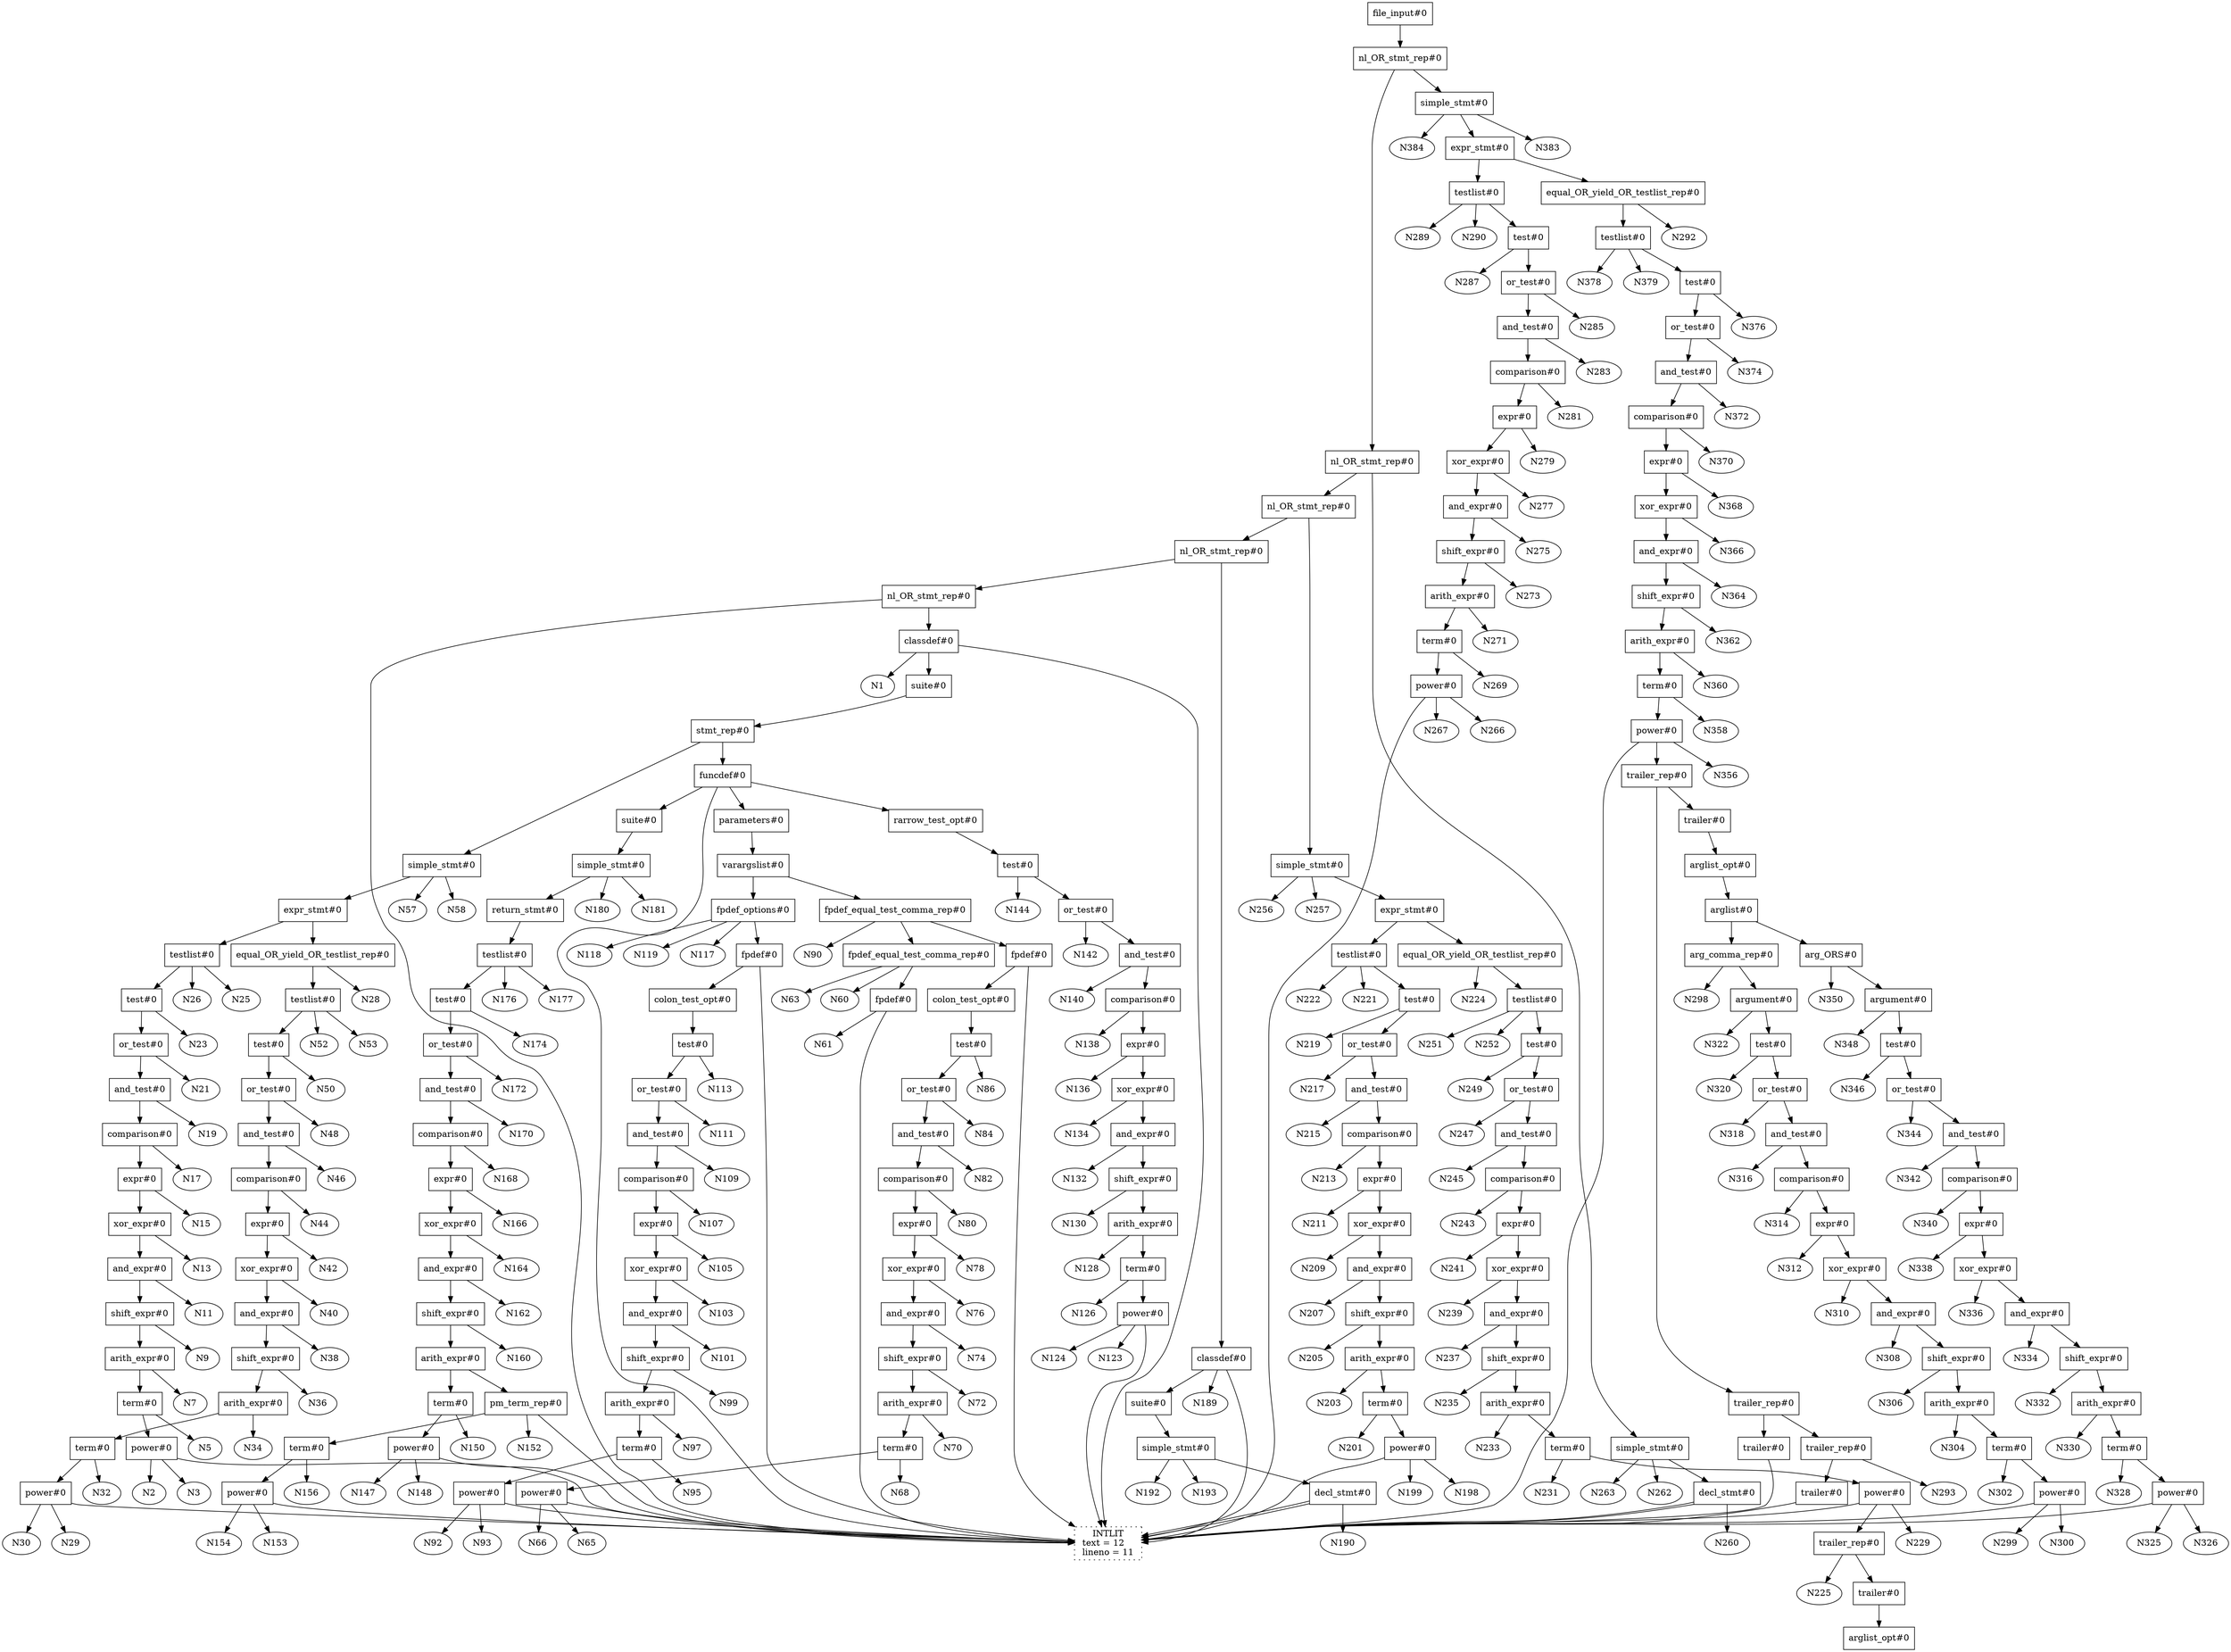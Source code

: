 digraph {
N387 [shape=box label="file_input#0"];
N387 -> N386;
N386 [shape=box label="nl_OR_stmt_rep#0"];
N386 -> N265;
N265 [shape=box label="nl_OR_stmt_rep#0"];
N265 -> N259;
N259 [shape=box label="nl_OR_stmt_rep#0"];
N259 -> N197;
N197 [shape=box label="nl_OR_stmt_rep#0"];
N197 -> N188;
N188 [shape=box label="nl_OR_stmt_rep#0"];
N188 -> N0;
N188 -> N187;
N187 [shape=box label="classdef#0"];
N187 -> N0;
N0 [shape=box style=dotted label=" NAME \n text = Ass \l lineno = 1 \l"];
N187 -> N1;
N187 -> N186;
N186 [shape=box label="suite#0"];
N186 -> N185;
N185 [shape=box label="stmt_rep#0"];
N185 -> N59;
N59 [shape=box label="simple_stmt#0"];
N59 -> N56;
N56 [shape=box label="expr_stmt#0"];
N56 -> N27;
N27 [shape=box label="testlist#0"];
N27 -> N24;
N24 [shape=box label="test#0"];
N24 -> N22;
N22 [shape=box label="or_test#0"];
N22 -> N20;
N20 [shape=box label="and_test#0"];
N20 -> N18;
N18 [shape=box label="comparison#0"];
N18 -> N16;
N16 [shape=box label="expr#0"];
N16 -> N14;
N14 [shape=box label="xor_expr#0"];
N14 -> N12;
N12 [shape=box label="and_expr#0"];
N12 -> N10;
N10 [shape=box label="shift_expr#0"];
N10 -> N8;
N8 [shape=box label="arith_expr#0"];
N8 -> N6;
N6 [shape=box label="term#0"];
N6 -> N4;
N4 [shape=box label="power#0"];
N4 -> N0;
N0 [shape=box style=dotted label=" NAME \n text = b \l lineno = 2 \l"];
N4 -> N2;
N4 -> N3;
N6 -> N5;
N8 -> N7;
N10 -> N9;
N12 -> N11;
N14 -> N13;
N16 -> N15;
N18 -> N17;
N20 -> N19;
N22 -> N21;
N24 -> N23;
N27 -> N25;
N27 -> N26;
N56 -> N55;
N55 [shape=box label="equal_OR_yield_OR_testlist_rep#0"];
N55 -> N28;
N55 -> N54;
N54 [shape=box label="testlist#0"];
N54 -> N51;
N51 [shape=box label="test#0"];
N51 -> N49;
N49 [shape=box label="or_test#0"];
N49 -> N47;
N47 [shape=box label="and_test#0"];
N47 -> N45;
N45 [shape=box label="comparison#0"];
N45 -> N43;
N43 [shape=box label="expr#0"];
N43 -> N41;
N41 [shape=box label="xor_expr#0"];
N41 -> N39;
N39 [shape=box label="and_expr#0"];
N39 -> N37;
N37 [shape=box label="shift_expr#0"];
N37 -> N35;
N35 [shape=box label="arith_expr#0"];
N35 -> N33;
N33 [shape=box label="term#0"];
N33 -> N31;
N31 [shape=box label="power#0"];
N31 -> N0;
N0 [shape=box style=dotted label=" INTLIT \n text = 1 \l lineno = 2 \l"];
N31 -> N29;
N31 -> N30;
N33 -> N32;
N35 -> N34;
N37 -> N36;
N39 -> N38;
N41 -> N40;
N43 -> N42;
N45 -> N44;
N47 -> N46;
N49 -> N48;
N51 -> N50;
N54 -> N52;
N54 -> N53;
N59 -> N57;
N59 -> N58;
N185 -> N184;
N184 [shape=box label="funcdef#0"];
N184 -> N0;
N0 [shape=box style=dotted label=" NAME \n text = f \l lineno = 3 \l"];
N184 -> N122;
N122 [shape=box label="parameters#0"];
N122 -> N121;
N121 [shape=box label="varargslist#0"];
N121 -> N91;
N91 [shape=box label="fpdef_equal_test_comma_rep#0"];
N91 -> N64;
N64 [shape=box label="fpdef_equal_test_comma_rep#0"];
N64 -> N60;
N64 -> N62;
N62 [shape=box label="fpdef#0"];
N62 -> N0;
N0 [shape=box style=dotted label=" NAME \n text = self \l lineno = 3 \l"];
N62 -> N61;
N64 -> N63;
N91 -> N89;
N89 [shape=box label="fpdef#0"];
N89 -> N0;
N0 [shape=box style=dotted label=" NAME \n text = x \l lineno = 3 \l"];
N89 -> N88;
N88 [shape=box label="colon_test_opt#0"];
N88 -> N87;
N87 [shape=box label="test#0"];
N87 -> N85;
N85 [shape=box label="or_test#0"];
N85 -> N83;
N83 [shape=box label="and_test#0"];
N83 -> N81;
N81 [shape=box label="comparison#0"];
N81 -> N79;
N79 [shape=box label="expr#0"];
N79 -> N77;
N77 [shape=box label="xor_expr#0"];
N77 -> N75;
N75 [shape=box label="and_expr#0"];
N75 -> N73;
N73 [shape=box label="shift_expr#0"];
N73 -> N71;
N71 [shape=box label="arith_expr#0"];
N71 -> N69;
N69 [shape=box label="term#0"];
N69 -> N67;
N67 [shape=box label="power#0"];
N67 -> N0;
N0 [shape=box style=dotted label=" NAME \n text = float \l lineno = 3 \l"];
N67 -> N65;
N67 -> N66;
N69 -> N68;
N71 -> N70;
N73 -> N72;
N75 -> N74;
N77 -> N76;
N79 -> N78;
N81 -> N80;
N83 -> N82;
N85 -> N84;
N87 -> N86;
N91 -> N90;
N121 -> N120;
N120 [shape=box label="fpdef_options#0"];
N120 -> N116;
N116 [shape=box label="fpdef#0"];
N116 -> N0;
N0 [shape=box style=dotted label=" NAME \n text = y \l lineno = 3 \l"];
N116 -> N115;
N115 [shape=box label="colon_test_opt#0"];
N115 -> N114;
N114 [shape=box label="test#0"];
N114 -> N112;
N112 [shape=box label="or_test#0"];
N112 -> N110;
N110 [shape=box label="and_test#0"];
N110 -> N108;
N108 [shape=box label="comparison#0"];
N108 -> N106;
N106 [shape=box label="expr#0"];
N106 -> N104;
N104 [shape=box label="xor_expr#0"];
N104 -> N102;
N102 [shape=box label="and_expr#0"];
N102 -> N100;
N100 [shape=box label="shift_expr#0"];
N100 -> N98;
N98 [shape=box label="arith_expr#0"];
N98 -> N96;
N96 [shape=box label="term#0"];
N96 -> N94;
N94 [shape=box label="power#0"];
N94 -> N0;
N0 [shape=box style=dotted label=" NAME \n text = str \l lineno = 3 \l"];
N94 -> N92;
N94 -> N93;
N96 -> N95;
N98 -> N97;
N100 -> N99;
N102 -> N101;
N104 -> N103;
N106 -> N105;
N108 -> N107;
N110 -> N109;
N112 -> N111;
N114 -> N113;
N120 -> N117;
N120 -> N118;
N120 -> N119;
N184 -> N146;
N146 [shape=box label="rarrow_test_opt#0"];
N146 -> N145;
N145 [shape=box label="test#0"];
N145 -> N143;
N143 [shape=box label="or_test#0"];
N143 -> N141;
N141 [shape=box label="and_test#0"];
N141 -> N139;
N139 [shape=box label="comparison#0"];
N139 -> N137;
N137 [shape=box label="expr#0"];
N137 -> N135;
N135 [shape=box label="xor_expr#0"];
N135 -> N133;
N133 [shape=box label="and_expr#0"];
N133 -> N131;
N131 [shape=box label="shift_expr#0"];
N131 -> N129;
N129 [shape=box label="arith_expr#0"];
N129 -> N127;
N127 [shape=box label="term#0"];
N127 -> N125;
N125 [shape=box label="power#0"];
N125 -> N0;
N0 [shape=box style=dotted label=" NAME \n text = int \l lineno = 3 \l"];
N125 -> N123;
N125 -> N124;
N127 -> N126;
N129 -> N128;
N131 -> N130;
N133 -> N132;
N135 -> N134;
N137 -> N136;
N139 -> N138;
N141 -> N140;
N143 -> N142;
N145 -> N144;
N184 -> N183;
N183 [shape=box label="suite#0"];
N183 -> N182;
N182 [shape=box label="simple_stmt#0"];
N182 -> N179;
N179 [shape=box label="return_stmt#0"];
N179 -> N178;
N178 [shape=box label="testlist#0"];
N178 -> N175;
N175 [shape=box label="test#0"];
N175 -> N173;
N173 [shape=box label="or_test#0"];
N173 -> N171;
N171 [shape=box label="and_test#0"];
N171 -> N169;
N169 [shape=box label="comparison#0"];
N169 -> N167;
N167 [shape=box label="expr#0"];
N167 -> N165;
N165 [shape=box label="xor_expr#0"];
N165 -> N163;
N163 [shape=box label="and_expr#0"];
N163 -> N161;
N161 [shape=box label="shift_expr#0"];
N161 -> N159;
N159 [shape=box label="arith_expr#0"];
N159 -> N151;
N151 [shape=box label="term#0"];
N151 -> N149;
N149 [shape=box label="power#0"];
N149 -> N0;
N0 [shape=box style=dotted label=" NAME \n text = x \l lineno = 4 \l"];
N149 -> N147;
N149 -> N148;
N151 -> N150;
N159 -> N158;
N158 [shape=box label="pm_term_rep#0"];
N158 -> N152;
N158 -> N0;
N0 [shape=box style=dotted label=" PLUS \n text = + \l lineno = 4 \l"];
N158 -> N157;
N157 [shape=box label="term#0"];
N157 -> N155;
N155 [shape=box label="power#0"];
N155 -> N0;
N0 [shape=box style=dotted label=" NAME \n text = y \l lineno = 4 \l"];
N155 -> N153;
N155 -> N154;
N157 -> N156;
N161 -> N160;
N163 -> N162;
N165 -> N164;
N167 -> N166;
N169 -> N168;
N171 -> N170;
N173 -> N172;
N175 -> N174;
N178 -> N176;
N178 -> N177;
N182 -> N180;
N182 -> N181;
N197 -> N196;
N196 [shape=box label="classdef#0"];
N196 -> N0;
N0 [shape=box style=dotted label=" NAME \n text = Bass \l lineno = 6 \l"];
N196 -> N189;
N196 -> N195;
N195 [shape=box label="suite#0"];
N195 -> N194;
N194 [shape=box label="simple_stmt#0"];
N194 -> N191;
N191 [shape=box label="decl_stmt#0"];
N191 -> N0;
N0 [shape=box style=dotted label=" NAME \n text = a \l lineno = 7 \l"];
N191 -> N0;
N0 [shape=box style=dotted label=" NAME \n text = Ass \l lineno = 7 \l"];
N191 -> N190;
N194 -> N192;
N194 -> N193;
N259 -> N258;
N258 [shape=box label="simple_stmt#0"];
N258 -> N255;
N255 [shape=box label="expr_stmt#0"];
N255 -> N223;
N223 [shape=box label="testlist#0"];
N223 -> N220;
N220 [shape=box label="test#0"];
N220 -> N218;
N218 [shape=box label="or_test#0"];
N218 -> N216;
N216 [shape=box label="and_test#0"];
N216 -> N214;
N214 [shape=box label="comparison#0"];
N214 -> N212;
N212 [shape=box label="expr#0"];
N212 -> N210;
N210 [shape=box label="xor_expr#0"];
N210 -> N208;
N208 [shape=box label="and_expr#0"];
N208 -> N206;
N206 [shape=box label="shift_expr#0"];
N206 -> N204;
N204 [shape=box label="arith_expr#0"];
N204 -> N202;
N202 [shape=box label="term#0"];
N202 -> N200;
N200 [shape=box label="power#0"];
N200 -> N0;
N0 [shape=box style=dotted label=" NAME \n text = c \l lineno = 9 \l"];
N200 -> N198;
N200 -> N199;
N202 -> N201;
N204 -> N203;
N206 -> N205;
N208 -> N207;
N210 -> N209;
N212 -> N211;
N214 -> N213;
N216 -> N215;
N218 -> N217;
N220 -> N219;
N223 -> N221;
N223 -> N222;
N255 -> N254;
N254 [shape=box label="equal_OR_yield_OR_testlist_rep#0"];
N254 -> N224;
N254 -> N253;
N253 [shape=box label="testlist#0"];
N253 -> N250;
N250 [shape=box label="test#0"];
N250 -> N248;
N248 [shape=box label="or_test#0"];
N248 -> N246;
N246 [shape=box label="and_test#0"];
N246 -> N244;
N244 [shape=box label="comparison#0"];
N244 -> N242;
N242 [shape=box label="expr#0"];
N242 -> N240;
N240 [shape=box label="xor_expr#0"];
N240 -> N238;
N238 [shape=box label="and_expr#0"];
N238 -> N236;
N236 [shape=box label="shift_expr#0"];
N236 -> N234;
N234 [shape=box label="arith_expr#0"];
N234 -> N232;
N232 [shape=box label="term#0"];
N232 -> N230;
N230 [shape=box label="power#0"];
N230 -> N0;
N0 [shape=box style=dotted label=" NAME \n text = Bass \l lineno = 9 \l"];
N230 -> N228;
N228 [shape=box label="trailer_rep#0"];
N228 -> N225;
N228 -> N227;
N227 [shape=box label="trailer#0"];
N227 -> N226;
N226 [shape=box label="arglist_opt#0"];
N230 -> N229;
N232 -> N231;
N234 -> N233;
N236 -> N235;
N238 -> N237;
N240 -> N239;
N242 -> N241;
N244 -> N243;
N246 -> N245;
N248 -> N247;
N250 -> N249;
N253 -> N251;
N253 -> N252;
N258 -> N256;
N258 -> N257;
N265 -> N264;
N264 [shape=box label="simple_stmt#0"];
N264 -> N261;
N261 [shape=box label="decl_stmt#0"];
N261 -> N0;
N0 [shape=box style=dotted label=" NAME \n text = d \l lineno = 10 \l"];
N261 -> N0;
N0 [shape=box style=dotted label=" NAME \n text = int \l lineno = 10 \l"];
N261 -> N260;
N264 -> N262;
N264 -> N263;
N386 -> N385;
N385 [shape=box label="simple_stmt#0"];
N385 -> N382;
N382 [shape=box label="expr_stmt#0"];
N382 -> N291;
N291 [shape=box label="testlist#0"];
N291 -> N288;
N288 [shape=box label="test#0"];
N288 -> N286;
N286 [shape=box label="or_test#0"];
N286 -> N284;
N284 [shape=box label="and_test#0"];
N284 -> N282;
N282 [shape=box label="comparison#0"];
N282 -> N280;
N280 [shape=box label="expr#0"];
N280 -> N278;
N278 [shape=box label="xor_expr#0"];
N278 -> N276;
N276 [shape=box label="and_expr#0"];
N276 -> N274;
N274 [shape=box label="shift_expr#0"];
N274 -> N272;
N272 [shape=box label="arith_expr#0"];
N272 -> N270;
N270 [shape=box label="term#0"];
N270 -> N268;
N268 [shape=box label="power#0"];
N268 -> N0;
N0 [shape=box style=dotted label=" NAME \n text = d \l lineno = 11 \l"];
N268 -> N266;
N268 -> N267;
N270 -> N269;
N272 -> N271;
N274 -> N273;
N276 -> N275;
N278 -> N277;
N280 -> N279;
N282 -> N281;
N284 -> N283;
N286 -> N285;
N288 -> N287;
N291 -> N289;
N291 -> N290;
N382 -> N381;
N381 [shape=box label="equal_OR_yield_OR_testlist_rep#0"];
N381 -> N292;
N381 -> N380;
N380 [shape=box label="testlist#0"];
N380 -> N377;
N377 [shape=box label="test#0"];
N377 -> N375;
N375 [shape=box label="or_test#0"];
N375 -> N373;
N373 [shape=box label="and_test#0"];
N373 -> N371;
N371 [shape=box label="comparison#0"];
N371 -> N369;
N369 [shape=box label="expr#0"];
N369 -> N367;
N367 [shape=box label="xor_expr#0"];
N367 -> N365;
N365 [shape=box label="and_expr#0"];
N365 -> N363;
N363 [shape=box label="shift_expr#0"];
N363 -> N361;
N361 [shape=box label="arith_expr#0"];
N361 -> N359;
N359 [shape=box label="term#0"];
N359 -> N357;
N357 [shape=box label="power#0"];
N357 -> N0;
N0 [shape=box style=dotted label=" NAME \n text = c \l lineno = 11 \l"];
N357 -> N355;
N355 [shape=box label="trailer_rep#0"];
N355 -> N297;
N297 [shape=box label="trailer_rep#0"];
N297 -> N295;
N295 [shape=box label="trailer_rep#0"];
N295 -> N293;
N295 -> N294;
N294 [shape=box label="trailer#0"];
N294 -> N0;
N0 [shape=box style=dotted label=" NAME \n text = a \l lineno = 11 \l"];
N297 -> N296;
N296 [shape=box label="trailer#0"];
N296 -> N0;
N0 [shape=box style=dotted label=" NAME \n text = f \l lineno = 11 \l"];
N355 -> N354;
N354 [shape=box label="trailer#0"];
N354 -> N353;
N353 [shape=box label="arglist_opt#0"];
N353 -> N352;
N352 [shape=box label="arglist#0"];
N352 -> N324;
N324 [shape=box label="arg_comma_rep#0"];
N324 -> N298;
N324 -> N323;
N323 [shape=box label="argument#0"];
N323 -> N321;
N321 [shape=box label="test#0"];
N321 -> N319;
N319 [shape=box label="or_test#0"];
N319 -> N317;
N317 [shape=box label="and_test#0"];
N317 -> N315;
N315 [shape=box label="comparison#0"];
N315 -> N313;
N313 [shape=box label="expr#0"];
N313 -> N311;
N311 [shape=box label="xor_expr#0"];
N311 -> N309;
N309 [shape=box label="and_expr#0"];
N309 -> N307;
N307 [shape=box label="shift_expr#0"];
N307 -> N305;
N305 [shape=box label="arith_expr#0"];
N305 -> N303;
N303 [shape=box label="term#0"];
N303 -> N301;
N301 [shape=box label="power#0"];
N301 -> N0;
N0 [shape=box style=dotted label=" FLOATLIT \n text = 1.0 \l lineno = 11 \l"];
N301 -> N299;
N301 -> N300;
N303 -> N302;
N305 -> N304;
N307 -> N306;
N309 -> N308;
N311 -> N310;
N313 -> N312;
N315 -> N314;
N317 -> N316;
N319 -> N318;
N321 -> N320;
N323 -> N322;
N352 -> N351;
N351 [shape=box label="arg_ORS#0"];
N351 -> N349;
N349 [shape=box label="argument#0"];
N349 -> N347;
N347 [shape=box label="test#0"];
N347 -> N345;
N345 [shape=box label="or_test#0"];
N345 -> N343;
N343 [shape=box label="and_test#0"];
N343 -> N341;
N341 [shape=box label="comparison#0"];
N341 -> N339;
N339 [shape=box label="expr#0"];
N339 -> N337;
N337 [shape=box label="xor_expr#0"];
N337 -> N335;
N335 [shape=box label="and_expr#0"];
N335 -> N333;
N333 [shape=box label="shift_expr#0"];
N333 -> N331;
N331 [shape=box label="arith_expr#0"];
N331 -> N329;
N329 [shape=box label="term#0"];
N329 -> N327;
N327 [shape=box label="power#0"];
N327 -> N0;
N0 [shape=box style=dotted label=" INTLIT \n text = 12 \l lineno = 11 \l"];
N327 -> N325;
N327 -> N326;
N329 -> N328;
N331 -> N330;
N333 -> N332;
N335 -> N334;
N337 -> N336;
N339 -> N338;
N341 -> N340;
N343 -> N342;
N345 -> N344;
N347 -> N346;
N349 -> N348;
N351 -> N350;
N357 -> N356;
N359 -> N358;
N361 -> N360;
N363 -> N362;
N365 -> N364;
N367 -> N366;
N369 -> N368;
N371 -> N370;
N373 -> N372;
N375 -> N374;
N377 -> N376;
N380 -> N378;
N380 -> N379;
N385 -> N383;
N385 -> N384;
}
